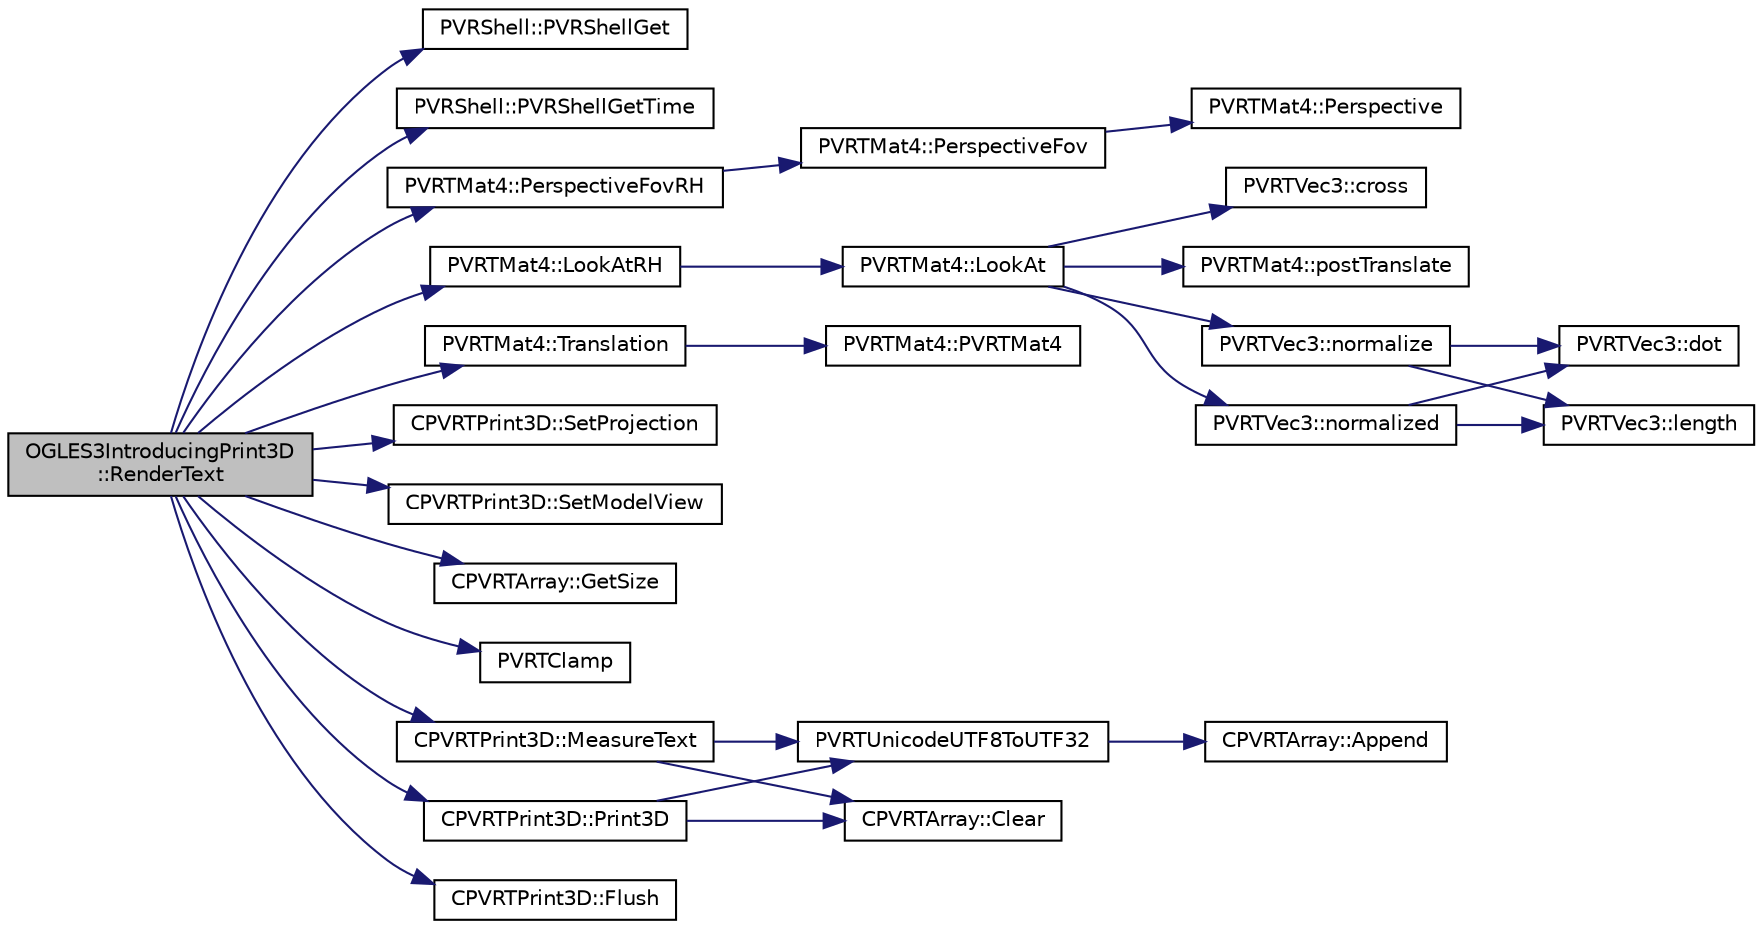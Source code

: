 digraph "OGLES3IntroducingPrint3D::RenderText"
{
  edge [fontname="Helvetica",fontsize="10",labelfontname="Helvetica",labelfontsize="10"];
  node [fontname="Helvetica",fontsize="10",shape=record];
  rankdir="LR";
  Node1 [label="OGLES3IntroducingPrint3D\l::RenderText",height=0.2,width=0.4,color="black", fillcolor="grey75", style="filled", fontcolor="black"];
  Node1 -> Node2 [color="midnightblue",fontsize="10",style="solid",fontname="Helvetica"];
  Node2 [label="PVRShell::PVRShellGet",height=0.2,width=0.4,color="black", fillcolor="white", style="filled",URL="$class_p_v_r_shell.html#ad58b00376cdae7a8aeea41fc17367bfd",tooltip="This function is used to get parameters from the PVRShell. It can be called from anywhere in the prog..."];
  Node1 -> Node3 [color="midnightblue",fontsize="10",style="solid",fontname="Helvetica"];
  Node3 [label="PVRShell::PVRShellGetTime",height=0.2,width=0.4,color="black", fillcolor="white", style="filled",URL="$class_p_v_r_shell.html#a62b50b284b42c0f9e037855a14d64bfe",tooltip="The number itself should be considered meaningless; an application should use this function to determ..."];
  Node1 -> Node4 [color="midnightblue",fontsize="10",style="solid",fontname="Helvetica"];
  Node4 [label="PVRTMat4::PerspectiveFovRH",height=0.2,width=0.4,color="black", fillcolor="white", style="filled",URL="$struct_p_v_r_t_mat4.html#a614e5b42b69d123e1969e33ad8ae0e81",tooltip="Create a perspective matrix for a right hand coordinate system. "];
  Node4 -> Node5 [color="midnightblue",fontsize="10",style="solid",fontname="Helvetica"];
  Node5 [label="PVRTMat4::PerspectiveFov",height=0.2,width=0.4,color="black", fillcolor="white", style="filled",URL="$struct_p_v_r_t_mat4.html#a9e6ccece8c34673154a72f993d10529b",tooltip="Perspective calculation where field of view is used instead of near plane dimensions. "];
  Node5 -> Node6 [color="midnightblue",fontsize="10",style="solid",fontname="Helvetica"];
  Node6 [label="PVRTMat4::Perspective",height=0.2,width=0.4,color="black", fillcolor="white", style="filled",URL="$struct_p_v_r_t_mat4.html#af03e5074ed794e142237cd9452f0e054",tooltip="Create a perspective matrix. "];
  Node1 -> Node7 [color="midnightblue",fontsize="10",style="solid",fontname="Helvetica"];
  Node7 [label="PVRTMat4::LookAtRH",height=0.2,width=0.4,color="black", fillcolor="white", style="filled",URL="$struct_p_v_r_t_mat4.html#a2c91f861b78d38e0f9ea3c6728a0b03a",tooltip="Create a look-at view matrix for a right hand coordinate system. "];
  Node7 -> Node8 [color="midnightblue",fontsize="10",style="solid",fontname="Helvetica"];
  Node8 [label="PVRTMat4::LookAt",height=0.2,width=0.4,color="black", fillcolor="white", style="filled",URL="$struct_p_v_r_t_mat4.html#a499e05ac090b56a6c9478b254d68cab5",tooltip="Create a look-at view matrix. "];
  Node8 -> Node9 [color="midnightblue",fontsize="10",style="solid",fontname="Helvetica"];
  Node9 [label="PVRTVec3::normalize",height=0.2,width=0.4,color="black", fillcolor="white", style="filled",URL="$struct_p_v_r_t_vec3.html#a18fbcf5025ed7c64bb00ba27f94302a4",tooltip="normalizes the vector "];
  Node9 -> Node10 [color="midnightblue",fontsize="10",style="solid",fontname="Helvetica"];
  Node10 [label="PVRTVec3::dot",height=0.2,width=0.4,color="black", fillcolor="white", style="filled",URL="$struct_p_v_r_t_vec3.html#af9156c21175c3f3b04fb11295f336623",tooltip="calculate the scalar product of two PVRTVec3s "];
  Node9 -> Node11 [color="midnightblue",fontsize="10",style="solid",fontname="Helvetica"];
  Node11 [label="PVRTVec3::length",height=0.2,width=0.4,color="black", fillcolor="white", style="filled",URL="$struct_p_v_r_t_vec3.html#aa2c1f573d504ea9ebe52d112cfd91222",tooltip="calculates the magnitude of the vector "];
  Node8 -> Node12 [color="midnightblue",fontsize="10",style="solid",fontname="Helvetica"];
  Node12 [label="PVRTVec3::cross",height=0.2,width=0.4,color="black", fillcolor="white", style="filled",URL="$struct_p_v_r_t_vec3.html#ae5c0781b20ea9945ba92567e77782b92",tooltip="calculate the cross product of two PVRTVec3s "];
  Node8 -> Node13 [color="midnightblue",fontsize="10",style="solid",fontname="Helvetica"];
  Node13 [label="PVRTVec3::normalized",height=0.2,width=0.4,color="black", fillcolor="white", style="filled",URL="$struct_p_v_r_t_vec3.html#ac5c54e180c246587037d2f7fa2c4d12d",tooltip="returns a normalized vector of the same direction as this vector "];
  Node13 -> Node10 [color="midnightblue",fontsize="10",style="solid",fontname="Helvetica"];
  Node13 -> Node11 [color="midnightblue",fontsize="10",style="solid",fontname="Helvetica"];
  Node8 -> Node14 [color="midnightblue",fontsize="10",style="solid",fontname="Helvetica"];
  Node14 [label="PVRTMat4::postTranslate",height=0.2,width=0.4,color="black", fillcolor="white", style="filled",URL="$struct_p_v_r_t_mat4.html#a53a4cffcb0692d8c7d8bc180d8235a8d",tooltip="Alters the translation component of the transformation matrix. "];
  Node1 -> Node15 [color="midnightblue",fontsize="10",style="solid",fontname="Helvetica"];
  Node15 [label="PVRTMat4::Translation",height=0.2,width=0.4,color="black", fillcolor="white", style="filled",URL="$struct_p_v_r_t_mat4.html#ac8394275725110b7ad5f14d05fd4d1fe",tooltip="Calculates a 4x4 matrix corresponding to a transformation of tx, ty and tz distance in each axis..."];
  Node15 -> Node16 [color="midnightblue",fontsize="10",style="solid",fontname="Helvetica"];
  Node16 [label="PVRTMat4::PVRTMat4",height=0.2,width=0.4,color="black", fillcolor="white", style="filled",URL="$struct_p_v_r_t_mat4.html#a92e508e35266fed4b96b2e26249ecb06",tooltip="Blank constructor. "];
  Node1 -> Node17 [color="midnightblue",fontsize="10",style="solid",fontname="Helvetica"];
  Node17 [label="CPVRTPrint3D::SetProjection",height=0.2,width=0.4,color="black", fillcolor="white", style="filled",URL="$class_c_p_v_r_t_print3_d.html#ab40a04460c358803df8f03437ff5da84",tooltip="Sets the projection matrix for the proceeding flush(). "];
  Node1 -> Node18 [color="midnightblue",fontsize="10",style="solid",fontname="Helvetica"];
  Node18 [label="CPVRTPrint3D::SetModelView",height=0.2,width=0.4,color="black", fillcolor="white", style="filled",URL="$class_c_p_v_r_t_print3_d.html#a02b27a8b2c6c46baf330365817d76c94",tooltip="Sets the model view matrix for the proceeding flush(). "];
  Node1 -> Node19 [color="midnightblue",fontsize="10",style="solid",fontname="Helvetica"];
  Node19 [label="CPVRTArray::GetSize",height=0.2,width=0.4,color="black", fillcolor="white", style="filled",URL="$class_c_p_v_r_t_array.html#a7f441650618876cd84adaad282a83ac1",tooltip="Gives current size of array/number of elements. "];
  Node1 -> Node20 [color="midnightblue",fontsize="10",style="solid",fontname="Helvetica"];
  Node20 [label="PVRTClamp",height=0.2,width=0.4,color="black", fillcolor="white", style="filled",URL="$_p_v_r_t_global_8h.html#a497f72109a613b9c832ffec55de43320",tooltip="A clamp template function that clamps val between min and max. "];
  Node1 -> Node21 [color="midnightblue",fontsize="10",style="solid",fontname="Helvetica"];
  Node21 [label="CPVRTPrint3D::MeasureText",height=0.2,width=0.4,color="black", fillcolor="white", style="filled",URL="$class_c_p_v_r_t_print3_d.html#aaba0e9b4cd00538e8592b7aeb1c64312",tooltip="Returns the size of a string in pixels. "];
  Node21 -> Node22 [color="midnightblue",fontsize="10",style="solid",fontname="Helvetica"];
  Node22 [label="CPVRTArray::Clear",height=0.2,width=0.4,color="black", fillcolor="white", style="filled",URL="$class_c_p_v_r_t_array.html#ad1e3c37b05d484c9e5598899d6611440",tooltip="Clears the array. "];
  Node21 -> Node23 [color="midnightblue",fontsize="10",style="solid",fontname="Helvetica"];
  Node23 [label="PVRTUnicodeUTF8ToUTF32",height=0.2,width=0.4,color="black", fillcolor="white", style="filled",URL="$_p_v_r_t_unicode_8h.html#a54150f433be76ed547efa36329d48341",tooltip="Decodes a UTF8-encoded string in to Unicode code points (UTF32). If pUTF8 is not null terminated..."];
  Node23 -> Node24 [color="midnightblue",fontsize="10",style="solid",fontname="Helvetica"];
  Node24 [label="CPVRTArray::Append",height=0.2,width=0.4,color="black", fillcolor="white", style="filled",URL="$class_c_p_v_r_t_array.html#a1af5aeb05badf2783dbc7ec5b98cead2",tooltip="Appends an element to the end of the array, expanding it if necessary. "];
  Node1 -> Node25 [color="midnightblue",fontsize="10",style="solid",fontname="Helvetica"];
  Node25 [label="CPVRTPrint3D::Print3D",height=0.2,width=0.4,color="black", fillcolor="white", style="filled",URL="$class_c_p_v_r_t_print3_d.html#afd98a5ba4e3f9183ceb615566a64f843",tooltip="Display 3D text on screen. CPVRTPrint3D::SetTextures(...) must have been called beforehand. This function accepts formatting in the printf way. "];
  Node25 -> Node22 [color="midnightblue",fontsize="10",style="solid",fontname="Helvetica"];
  Node25 -> Node23 [color="midnightblue",fontsize="10",style="solid",fontname="Helvetica"];
  Node1 -> Node26 [color="midnightblue",fontsize="10",style="solid",fontname="Helvetica"];
  Node26 [label="CPVRTPrint3D::Flush",height=0.2,width=0.4,color="black", fillcolor="white", style="filled",URL="$class_c_p_v_r_t_print3_d.html#ad7d1d707351cc84ec0614487e4acc6b1",tooltip="Flushes all the print text commands. "];
}
